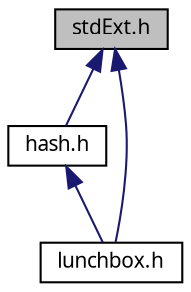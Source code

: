 digraph "stdExt.h"
{
  edge [fontname="Sans",fontsize="10",labelfontname="Sans",labelfontsize="10"];
  node [fontname="Sans",fontsize="10",shape=record];
  Node1 [label="stdExt.h",height=0.2,width=0.4,color="black", fillcolor="grey75", style="filled" fontcolor="black"];
  Node1 -> Node2 [dir="back",color="midnightblue",fontsize="10",style="solid",fontname="Sans"];
  Node2 [label="hash.h",height=0.2,width=0.4,color="black", fillcolor="white", style="filled",URL="$hash_8h_source.html"];
  Node2 -> Node3 [dir="back",color="midnightblue",fontsize="10",style="solid",fontname="Sans"];
  Node3 [label="lunchbox.h",height=0.2,width=0.4,color="black", fillcolor="white", style="filled",URL="$lunchbox_8h_source.html"];
  Node1 -> Node3 [dir="back",color="midnightblue",fontsize="10",style="solid",fontname="Sans"];
}
